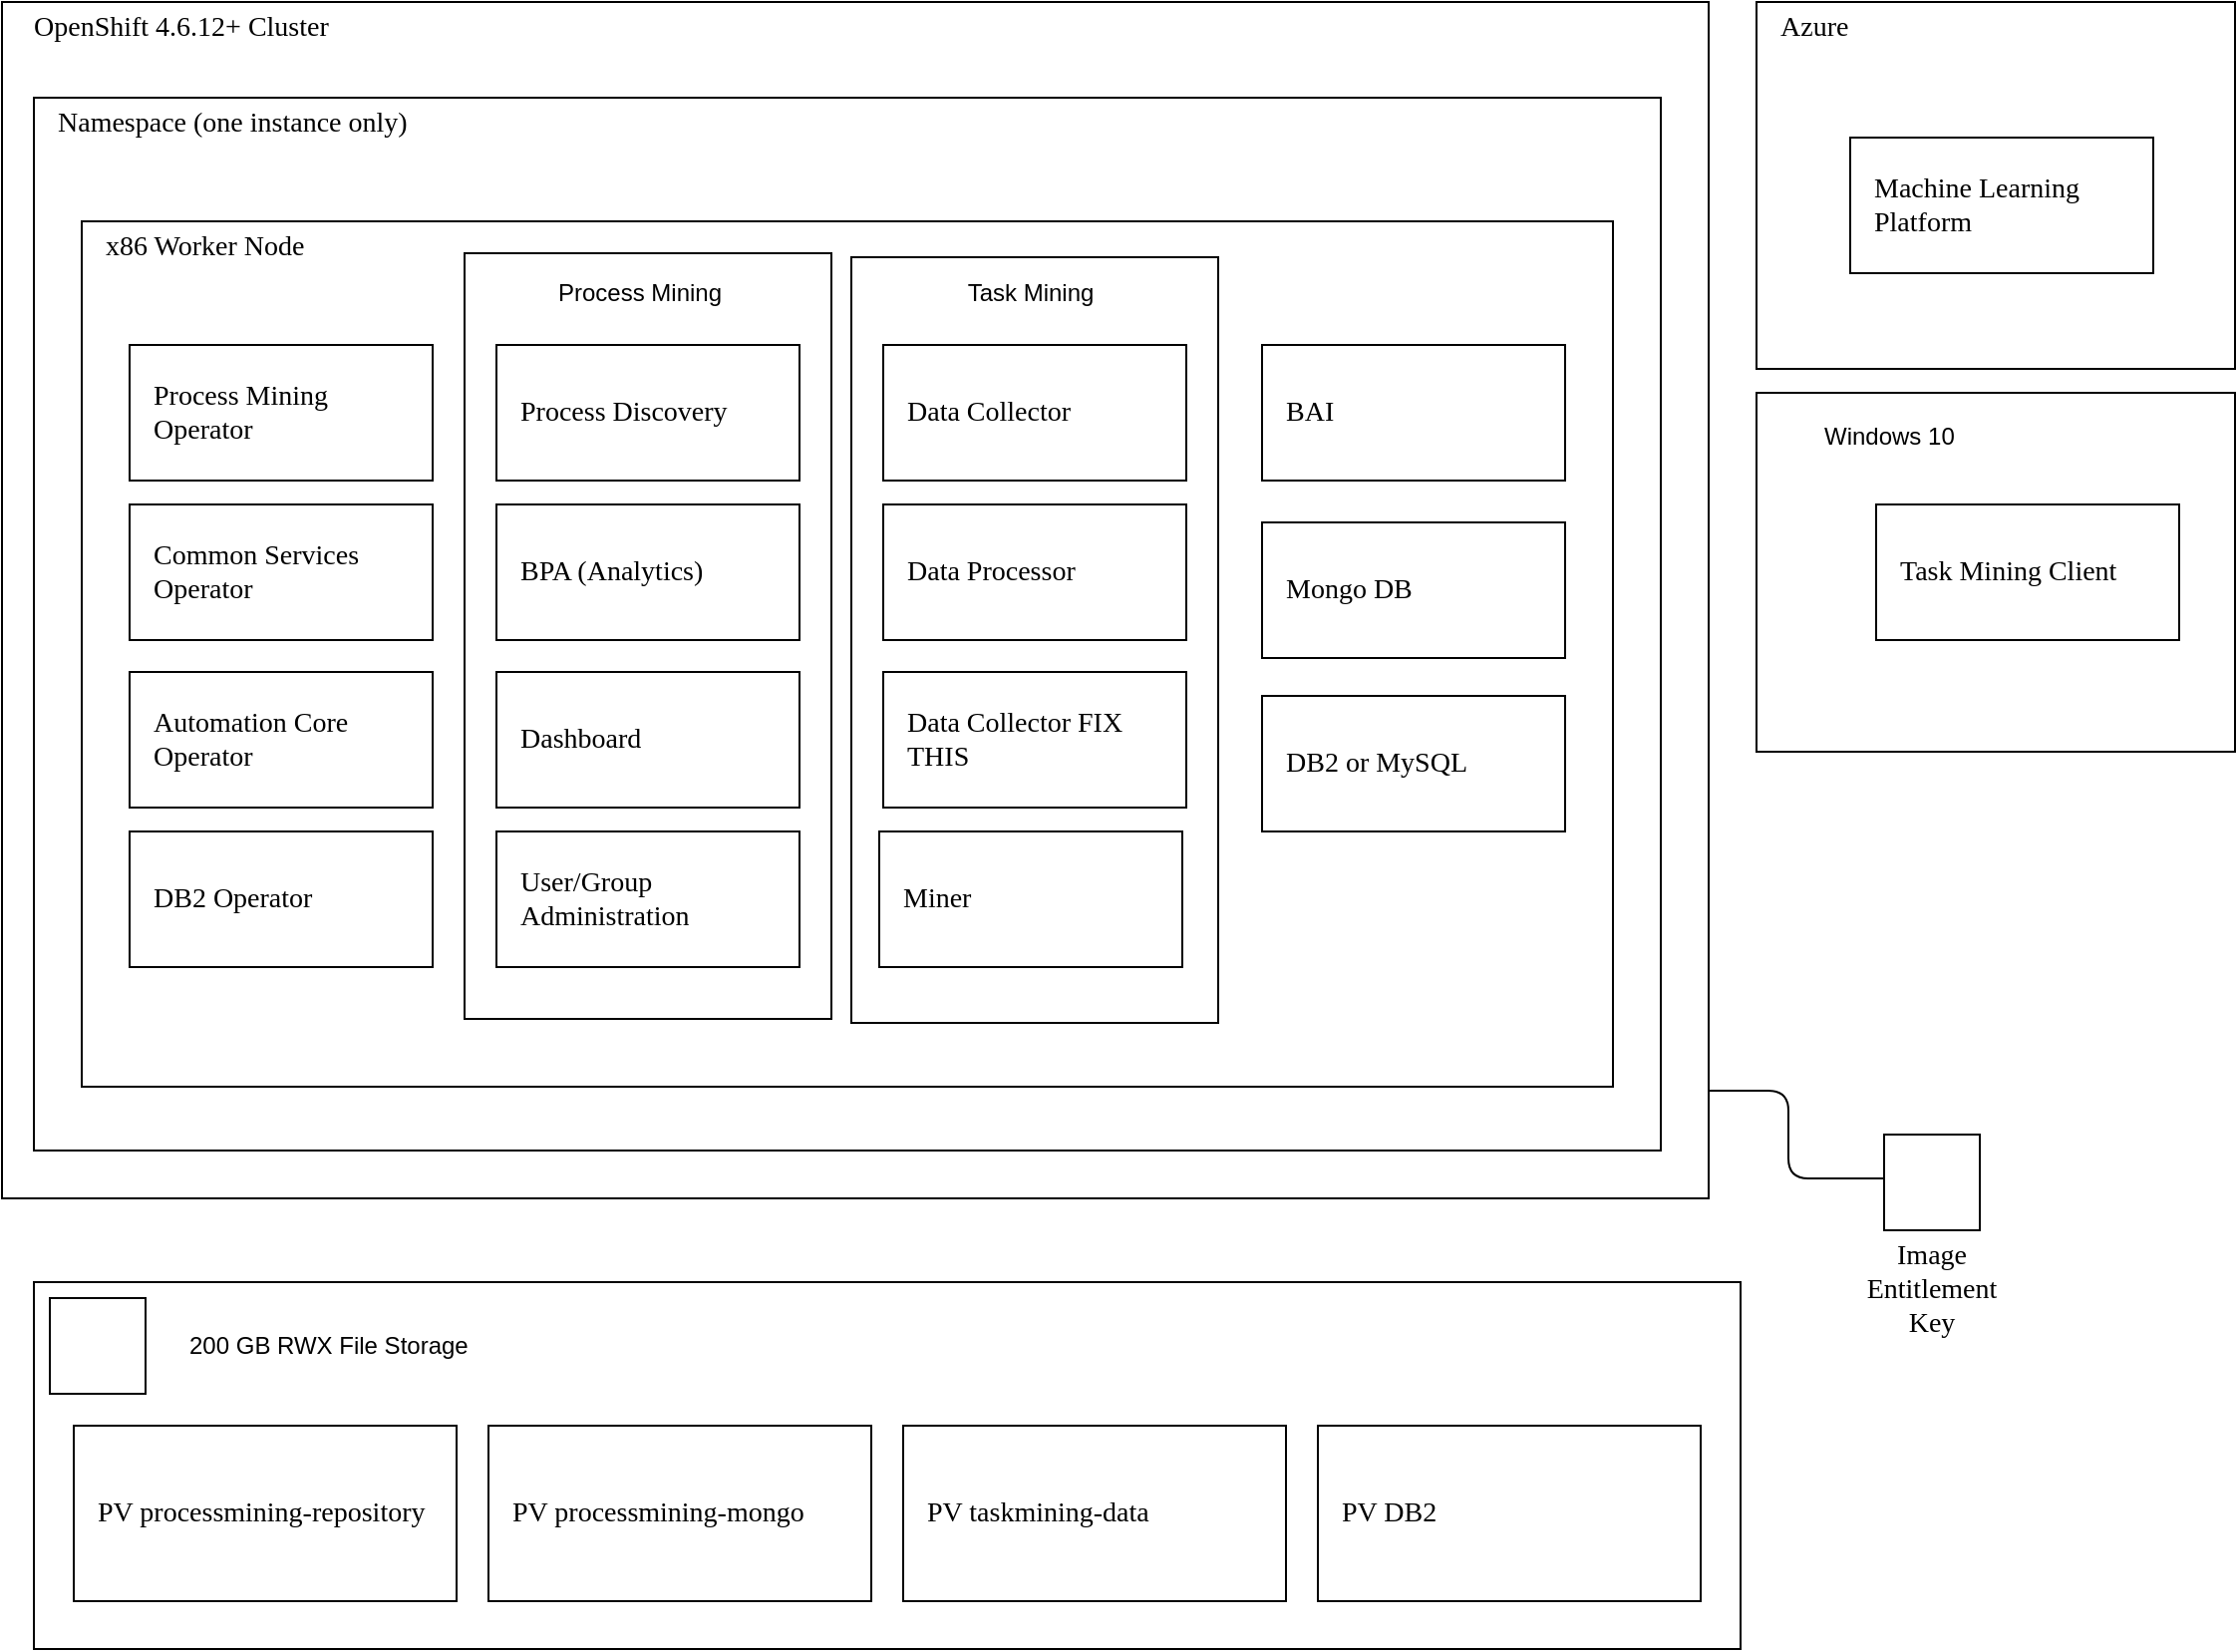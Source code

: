 ﻿<mxfile>
    <diagram id="pbYKTGtJLj7VdWI4o0ZS" name="Page-1">
        <mxGraphModel dx="894" dy="862" grid="1" gridSize="8" guides="1" tooltips="1" connect="1" arrows="1" fold="1" page="1" pageScale="1" pageWidth="1169" pageHeight="827" background="#ffffff" math="0" shadow="0">
            <root>
                <MiscDiagram modelType="MiscDiagram" lastModifiedUserId="dbush@ibm.com" description="" lastModified="2022-01-26T00:36:39Z" _id="miscdiagram_SJtZjVj4t" label="Process Mining on OCP" id="0">
                    <mxCell/>
                </MiscDiagram>
                <mxCell id="1" parent="0"/>
                <mxCell id="miscdiagram_SJtZjVj4t_23dyT2PJBjnt" value="" style="rounded=0;whiteSpace=wrap;html=1;" parent="1" vertex="1">
                    <mxGeometry x="48" y="690" width="856" height="184" as="geometry"/>
                </mxCell>
                <UserObject placeholders="1" label="" Icon-Name="file-storage--alt" id="miscdiagram_SJtZjVj4t_33dyT2PJak3M">
                    <mxCell style="shape=mxgraph.ibm2mondrian.base;shapeType=ln;shapeLayout=collapsed;colorFamily=cyan;colorBackground=noColor:noColor;html=1;whiteSpace=wrap;metaEdit=1;strokeWidth=1;collapsible=0;recursiveResize=0;expand=0;fontFamily=IBM Plex Sans;fontColor=#000000;fontSize=14;image=;verticalAlign=top;align=center;spacing=0;spacingLeft=0;spacingRight=0;spacingTop=0;spacingBottom=0;verticalLabelPosition=bottom;labelPosition=center;positionText=bottom;container=1" parent="1" vertex="1">
                        <mxGeometry x="56" y="698" width="48" height="48" as="geometry"/>
                    </mxCell>
                </UserObject>
                <UserObject placeholders="1" label="Image Entitlement Key" Icon-Name="policy" id="miscdiagram_SJtZjVj4t_43dyT2PJHxK9">
                    <mxCell style="shape=mxgraph.ibm2mondrian.base;shapeType=ln;shapeLayout=collapsed;colorFamily=red;colorBackground=noColor:noColor;html=1;whiteSpace=wrap;metaEdit=1;strokeWidth=1;collapsible=0;recursiveResize=0;expand=0;fontFamily=IBM Plex Sans;fontColor=#000000;fontSize=14;image=;verticalAlign=top;align=center;spacing=0;spacingLeft=0;spacingRight=0;spacingTop=0;spacingBottom=0;verticalLabelPosition=bottom;labelPosition=center;positionText=bottom;container=1" parent="1" vertex="1">
                        <mxGeometry x="976" y="616" width="48" height="48" as="geometry"/>
                    </mxCell>
                </UserObject>
                <mxCell id="miscdiagram_SJtZjVj4t_53dyT2PJTvfi" style="edgeStyle=orthogonalEdgeStyle;rounded=1;html=1;jumpStyle=arc;jumpSize=8;entryX=1.004;entryY=0.913;entryPerimeter=0;endArrow=none;endFill=0;jettySize=auto;orthogonalLoop=1;" parent="1" source="miscdiagram_SJtZjVj4t_43dyT2PJHxK9" target="miscdiagram_SJtZjVj4t_173dyT2PJOan1" edge="1">
                    <mxGeometry relative="1" as="geometry">
                        <Array as="points">
                            <mxPoint x="928" y="638"/>
                            <mxPoint x="928" y="594"/>
                        </Array>
                    </mxGeometry>
                </mxCell>
                <UserObject placeholders="1" label="PV &lt;span&gt;processmining-repository&lt;/span&gt;" Icon-Name="kubernetes" id="miscdiagram_SJtZjVj4t_63dyT2PJsY1q">
                    <mxCell style="shape=mxgraph.ibm2mondrian.base;shapeType=pg;shapeLayout=expanded;colorFamily=blue;colorBackground=noColor:noColor;html=1;whiteSpace=wrap;metaEdit=1;strokeWidth=1;collapsible=0;recursiveResize=0;expand=0;fontFamily=IBM Plex Sans;fontColor=#000000;fontSize=14;image=;verticalAlign=middle;align=left;spacing=0;spacingLeft=12;spacingRight=16;spacingTop=0;spacingBottom=0;container=1" parent="1" vertex="1">
                        <mxGeometry x="68" y="762" width="192" height="88" as="geometry"/>
                    </mxCell>
                </UserObject>
                <UserObject placeholders="1" label="PV &lt;span&gt;processmining-mongo&lt;/span&gt;" Icon-Name="kubernetes" _id="userobject_34RKFuzGZ2L" id="miscdiagram_SJtZjVj4t_73dyT2PJ6lEn">
                    <mxCell style="shape=mxgraph.ibm2mondrian.base;shapeType=pg;shapeLayout=expanded;colorFamily=blue;colorBackground=noColor:noColor;html=1;whiteSpace=wrap;metaEdit=1;strokeWidth=1;collapsible=0;recursiveResize=0;expand=0;fontFamily=IBM Plex Sans;fontColor=#000000;fontSize=14;image=;verticalAlign=middle;align=left;spacing=0;spacingLeft=12;spacingRight=16;spacingTop=0;spacingBottom=0;container=1" parent="1" vertex="1">
                        <mxGeometry x="276" y="762" width="192" height="88" as="geometry"/>
                    </mxCell>
                </UserObject>
                <UserObject placeholders="1" label="PV &lt;span&gt;taskmining-data&lt;/span&gt;" Icon-Name="kubernetes" _id="userobject_34RKP6IKQO2" id="miscdiagram_SJtZjVj4t_83dyT2PJSeRr">
                    <mxCell style="shape=mxgraph.ibm2mondrian.base;shapeType=pg;shapeLayout=expanded;colorFamily=blue;colorBackground=noColor:noColor;html=1;whiteSpace=wrap;metaEdit=1;strokeWidth=1;collapsible=0;recursiveResize=0;expand=0;fontFamily=IBM Plex Sans;fontColor=#000000;fontSize=14;image=;verticalAlign=middle;align=left;spacing=0;spacingLeft=12;spacingRight=16;spacingTop=0;spacingBottom=0;container=1" parent="1" vertex="1">
                        <mxGeometry x="484" y="762" width="192" height="88" as="geometry"/>
                    </mxCell>
                </UserObject>
                <UserObject placeholders="1" label="PV DB2" Icon-Name="kubernetes" _id="userobject_34RL1Zi1ryd" id="miscdiagram_SJtZjVj4t_93dyT2PJAREV">
                    <mxCell style="shape=mxgraph.ibm2mondrian.base;shapeType=pg;shapeLayout=expanded;colorFamily=blue;colorBackground=noColor:noColor;html=1;whiteSpace=wrap;metaEdit=1;strokeWidth=1;collapsible=0;recursiveResize=0;expand=0;fontFamily=IBM Plex Sans;fontColor=#000000;fontSize=14;image=;verticalAlign=middle;align=left;spacing=0;spacingLeft=12;spacingRight=16;spacingTop=0;spacingBottom=0;container=1" parent="1" vertex="1">
                        <mxGeometry x="692" y="762" width="192" height="88" as="geometry"/>
                    </mxCell>
                </UserObject>
                <mxCell id="miscdiagram_SJtZjVj4t_103dyT2PJ9dFB" value="&lt;div style=&quot;text-align: left&quot;&gt;&lt;span&gt;200 GB RWX File Storage&lt;/span&gt;&lt;/div&gt;" style="text;html=1;strokeColor=none;fillColor=none;align=left;verticalAlign=middle;whiteSpace=wrap;rounded=0;" parent="1" vertex="1">
                    <mxGeometry x="124" y="712" width="228" height="20" as="geometry"/>
                </mxCell>
                <UserObject placeholders="1" label="Azure" Icon-Name="data--center" id="miscdiagram_SJtZjVj4t_113dyT2PJBE30">
                    <mxCell style="shape=mxgraph.ibm2mondrian.base;shapeType=pg;shapeLayout=expanded;colorFamily=blue;colorBackground=noColor:noColor;html=1;whiteSpace=wrap;metaEdit=1;strokeWidth=1;collapsible=0;recursiveResize=0;expand=0;fontFamily=IBM Plex Sans;fontColor=#000000;fontSize=14;image=;verticalAlign=top;align=left;spacing=0;spacingLeft=12;spacingRight=16;spacingTop=0;spacingBottom=0;container=1" parent="1" vertex="1">
                        <mxGeometry x="912" y="48" width="240" height="184" as="geometry"/>
                    </mxCell>
                </UserObject>
                <UserObject placeholders="1" label="Machine Learning Platform" Icon-Name="cube" _id="userobject_34RPL1s2zyv" id="miscdiagram_SJtZjVj4t_123dyT2PJOxZZ">
                    <mxCell style="shape=mxgraph.ibm2mondrian.base;shapeType=lg;shapeLayout=expanded;colorFamily=green;colorBackground=noColor:noColor;html=1;whiteSpace=wrap;metaEdit=1;strokeWidth=1;collapsible=0;recursiveResize=0;expand=0;fontFamily=IBM Plex Sans;fontColor=#000000;fontSize=14;image=;verticalAlign=middle;align=left;spacing=0;spacingLeft=12;spacingRight=16;spacingTop=0;spacingBottom=0;container=1" parent="miscdiagram_SJtZjVj4t_113dyT2PJBE30" vertex="1">
                        <mxGeometry x="47" y="68" width="152" height="68" as="geometry"/>
                    </mxCell>
                </UserObject>
                <mxCell id="miscdiagram_SJtZjVj4t_133dyT2PJ1ebr" value="" style="rounded=0;whiteSpace=wrap;html=1;" parent="1" vertex="1">
                    <mxGeometry x="912" y="244" width="240" height="180" as="geometry"/>
                </mxCell>
                <mxCell id="miscdiagram_SJtZjVj4t_143dyT2PJfJsY" value="&lt;div style=&quot;text-align: left&quot;&gt;&lt;span&gt;Windows 10&lt;/span&gt;&lt;/div&gt;" style="text;html=1;strokeColor=none;fillColor=none;align=left;verticalAlign=middle;whiteSpace=wrap;rounded=0;" parent="1" vertex="1">
                    <mxGeometry x="944" y="256" width="136" height="20" as="geometry"/>
                </mxCell>
                <UserObject placeholders="1" label="Task Mining Client" Icon-Name="cube" _id="userobject_34RXVEZVEE3" id="miscdiagram_SJtZjVj4t_153dyT2PJ6x2X">
                    <mxCell style="shape=mxgraph.ibm2mondrian.base;shapeType=lg;shapeLayout=expanded;colorFamily=green;colorBackground=noColor:noColor;html=1;whiteSpace=wrap;metaEdit=1;strokeWidth=1;collapsible=0;recursiveResize=0;expand=0;fontFamily=IBM Plex Sans;fontColor=#000000;fontSize=14;image=;verticalAlign=middle;align=left;spacing=0;spacingLeft=12;spacingRight=16;spacingTop=0;spacingBottom=0;container=1" parent="1" vertex="1">
                        <mxGeometry x="972" y="300" width="152" height="68" as="geometry"/>
                    </mxCell>
                </UserObject>
                <UserObject placeholders="1" label="&lt;span style=&quot;font-family: &amp;#34;ibm plex sans&amp;#34;&quot;&gt;OpenShift 4.6.12+ Cluster&lt;/span&gt;" Icon-Name="logo--openshift" id="miscdiagram_SJtZjVj4t_163dyT2PJJx1B">
                    <mxCell style="shape=mxgraph.ibm2mondrian.base;shapeType=pg;shapeLayout=expanded;colorFamily=green;colorBackground=noColor:noColor;strokeWidth=1;html=1;whiteSpace=wrap;metaEdit=1;collapsible=0;recursiveResize=0;expand=0;fontFamily=IBM Plex Sans SmBld;fontColor=#000000;fontSize=14;image=;verticalAlign=top;align=left;spacing=0;spacingLeft=16;spacingRight=16;spacingTop=0;spacingBottom=0;container=1" parent="1" vertex="1">
                        <mxGeometry x="32" y="48" width="856" height="600" as="geometry"/>
                    </mxCell>
                </UserObject>
                <UserObject placeholders="1" label="Namespace (one instance only)" Icon-Name="border--none" id="miscdiagram_SJtZjVj4t_173dyT2PJOan1">
                    <mxCell style="shape=mxgraph.ibm2mondrian.base;shapeType=lg;shapeLayout=expanded;colorFamily=green;colorBackground=noColor:noColor;html=1;whiteSpace=wrap;metaEdit=1;strokeWidth=1;collapsible=0;recursiveResize=0;expand=0;fontFamily=IBM Plex Sans;fontColor=#000000;fontSize=14;image=;verticalAlign=top;align=left;spacing=0;spacingLeft=12;spacingRight=16;spacingTop=0;spacingBottom=0;container=1" parent="miscdiagram_SJtZjVj4t_163dyT2PJJx1B" vertex="1">
                        <mxGeometry x="16" y="48" width="816" height="528" as="geometry"/>
                    </mxCell>
                </UserObject>
                <UserObject placeholders="1" label="x86 Worker Node" Icon-Name="cloud-services" id="miscdiagram_SJtZjVj4t_183dyT2PJ8q5C">
                    <mxCell style="shape=mxgraph.ibm2mondrian.base;shapeType=lg;shapeLayout=expanded;colorFamily=blue;colorBackground=noColor:noColor;html=1;whiteSpace=wrap;metaEdit=1;strokeWidth=1;collapsible=0;recursiveResize=0;expand=0;fontFamily=IBM Plex Sans;fontColor=#000000;fontSize=14;image=;verticalAlign=top;align=left;spacing=0;spacingLeft=12;spacingRight=16;spacingTop=0;spacingBottom=0;container=1" parent="miscdiagram_SJtZjVj4t_173dyT2PJOan1" vertex="1">
                        <mxGeometry x="24" y="62" width="768" height="434" as="geometry"/>
                    </mxCell>
                </UserObject>
                <mxCell id="miscdiagram_SJtZjVj4t_193dyT2PJHf3o" value="" style="rounded=0;whiteSpace=wrap;html=1;" parent="miscdiagram_SJtZjVj4t_183dyT2PJ8q5C" vertex="1">
                    <mxGeometry x="192" y="16" width="184" height="384" as="geometry"/>
                </mxCell>
                <UserObject placeholders="1" label="Process Mining Operator" Icon-Name="cube" id="miscdiagram_SJtZjVj4t_203dyT2PJKGx4">
                    <mxCell style="shape=mxgraph.ibm2mondrian.base;shapeType=lg;shapeLayout=expanded;colorFamily=green;colorBackground=noColor:noColor;html=1;whiteSpace=wrap;metaEdit=1;strokeWidth=1;collapsible=0;recursiveResize=0;expand=0;fontFamily=IBM Plex Sans;fontColor=#000000;fontSize=14;image=;verticalAlign=middle;align=left;spacing=0;spacingLeft=12;spacingRight=16;spacingTop=0;spacingBottom=0;container=1" parent="miscdiagram_SJtZjVj4t_183dyT2PJ8q5C" vertex="1">
                        <mxGeometry x="24" y="62" width="152" height="68" as="geometry"/>
                    </mxCell>
                </UserObject>
                <UserObject placeholders="1" label="Process Discovery" Icon-Name="cube" _id="userobject_34RC2QpgTND" id="miscdiagram_SJtZjVj4t_213dyT2PJpJus">
                    <mxCell style="shape=mxgraph.ibm2mondrian.base;shapeType=lg;shapeLayout=expanded;colorFamily=green;colorBackground=noColor:noColor;html=1;whiteSpace=wrap;metaEdit=1;strokeWidth=1;collapsible=0;recursiveResize=0;expand=0;fontFamily=IBM Plex Sans;fontColor=#000000;fontSize=14;image=;verticalAlign=middle;align=left;spacing=0;spacingLeft=12;spacingRight=16;spacingTop=0;spacingBottom=0;container=1" parent="miscdiagram_SJtZjVj4t_183dyT2PJ8q5C" vertex="1">
                        <mxGeometry x="208" y="62" width="152" height="68" as="geometry"/>
                    </mxCell>
                </UserObject>
                <UserObject placeholders="1" label="BPA (Analytics)" Icon-Name="cube" _id="userobject_34RCzoeQQOp" id="miscdiagram_SJtZjVj4t_223dyT2PJzunV">
                    <mxCell style="shape=mxgraph.ibm2mondrian.base;shapeType=lg;shapeLayout=expanded;colorFamily=green;colorBackground=noColor:noColor;html=1;whiteSpace=wrap;metaEdit=1;strokeWidth=1;collapsible=0;recursiveResize=0;expand=0;fontFamily=IBM Plex Sans;fontColor=#000000;fontSize=14;image=;verticalAlign=middle;align=left;spacing=0;spacingLeft=12;spacingRight=16;spacingTop=0;spacingBottom=0;container=1" parent="miscdiagram_SJtZjVj4t_183dyT2PJ8q5C" vertex="1">
                        <mxGeometry x="208" y="142" width="152" height="68" as="geometry"/>
                    </mxCell>
                </UserObject>
                <UserObject placeholders="1" label="Dashboard" Icon-Name="cube" _id="userobject_34RCUQ8Kz9k" id="miscdiagram_SJtZjVj4t_233dyT2PJ0xON">
                    <mxCell style="shape=mxgraph.ibm2mondrian.base;shapeType=lg;shapeLayout=expanded;colorFamily=green;colorBackground=noColor:noColor;html=1;whiteSpace=wrap;metaEdit=1;strokeWidth=1;collapsible=0;recursiveResize=0;expand=0;fontFamily=IBM Plex Sans;fontColor=#000000;fontSize=14;image=;verticalAlign=middle;align=left;spacing=0;spacingLeft=12;spacingRight=16;spacingTop=0;spacingBottom=0;container=1" parent="miscdiagram_SJtZjVj4t_183dyT2PJ8q5C" vertex="1">
                        <mxGeometry x="208" y="226" width="152" height="68" as="geometry"/>
                    </mxCell>
                </UserObject>
                <UserObject placeholders="1" label="User/Group Administration" Icon-Name="cube" _id="userobject_34RD9xyVYJp" id="miscdiagram_SJtZjVj4t_243dyT2PJM1nf">
                    <mxCell style="shape=mxgraph.ibm2mondrian.base;shapeType=lg;shapeLayout=expanded;colorFamily=green;colorBackground=noColor:noColor;html=1;whiteSpace=wrap;metaEdit=1;strokeWidth=1;collapsible=0;recursiveResize=0;expand=0;fontFamily=IBM Plex Sans;fontColor=#000000;fontSize=14;image=;verticalAlign=middle;align=left;spacing=0;spacingLeft=12;spacingRight=16;spacingTop=0;spacingBottom=0;container=1" parent="miscdiagram_SJtZjVj4t_183dyT2PJ8q5C" vertex="1">
                        <mxGeometry x="208" y="306" width="152" height="68" as="geometry"/>
                    </mxCell>
                </UserObject>
                <mxCell id="miscdiagram_SJtZjVj4t_253dyT2PJo9GT" value="Process Mining" style="text;html=1;strokeColor=none;fillColor=none;align=center;verticalAlign=middle;whiteSpace=wrap;rounded=0;" parent="miscdiagram_SJtZjVj4t_183dyT2PJ8q5C" vertex="1">
                    <mxGeometry x="208" y="26" width="144" height="20" as="geometry"/>
                </mxCell>
                <mxCell id="miscdiagram_SJtZjVj4t_263dyT2PJ8bH3" value="" style="rounded=0;whiteSpace=wrap;html=1;" parent="miscdiagram_SJtZjVj4t_183dyT2PJ8q5C" vertex="1">
                    <mxGeometry x="386" y="18" width="184" height="384" as="geometry"/>
                </mxCell>
                <mxCell id="miscdiagram_SJtZjVj4t_273dyT2PJWNAH" value="Task Mining" style="text;html=1;strokeColor=none;fillColor=none;align=center;verticalAlign=middle;whiteSpace=wrap;rounded=0;" parent="miscdiagram_SJtZjVj4t_183dyT2PJ8q5C" vertex="1">
                    <mxGeometry x="400" y="26" width="152" height="20" as="geometry"/>
                </mxCell>
                <UserObject placeholders="1" label="Data Collector" Icon-Name="cube" _id="userobject_34REKvFn6u4" id="miscdiagram_SJtZjVj4t_283dyT2PJ6GkA">
                    <mxCell style="shape=mxgraph.ibm2mondrian.base;shapeType=lg;shapeLayout=expanded;colorFamily=green;colorBackground=noColor:noColor;html=1;whiteSpace=wrap;metaEdit=1;strokeWidth=1;collapsible=0;recursiveResize=0;expand=0;fontFamily=IBM Plex Sans;fontColor=#000000;fontSize=14;image=;verticalAlign=middle;align=left;spacing=0;spacingLeft=12;spacingRight=16;spacingTop=0;spacingBottom=0;container=1" parent="miscdiagram_SJtZjVj4t_183dyT2PJ8q5C" vertex="1">
                        <mxGeometry x="402" y="62" width="152" height="68" as="geometry"/>
                    </mxCell>
                </UserObject>
                <UserObject placeholders="1" label="Data Processor" Icon-Name="cube" _id="userobject_34REVV2qold" id="miscdiagram_SJtZjVj4t_293dyT2PJlDQ2">
                    <mxCell style="shape=mxgraph.ibm2mondrian.base;shapeType=lg;shapeLayout=expanded;colorFamily=green;colorBackground=noColor:noColor;html=1;whiteSpace=wrap;metaEdit=1;strokeWidth=1;collapsible=0;recursiveResize=0;expand=0;fontFamily=IBM Plex Sans;fontColor=#000000;fontSize=14;image=;verticalAlign=middle;align=left;spacing=0;spacingLeft=12;spacingRight=16;spacingTop=0;spacingBottom=0;container=1" parent="miscdiagram_SJtZjVj4t_183dyT2PJ8q5C" vertex="1">
                        <mxGeometry x="402" y="142" width="152" height="68" as="geometry"/>
                    </mxCell>
                </UserObject>
                <UserObject placeholders="1" label="Data Collector FIX THIS" Icon-Name="cube" _id="userobject_34REZYxfvTb" id="miscdiagram_SJtZjVj4t_303dyT2PJFBI8">
                    <mxCell style="shape=mxgraph.ibm2mondrian.base;shapeType=lg;shapeLayout=expanded;colorFamily=green;colorBackground=noColor:noColor;html=1;whiteSpace=wrap;metaEdit=1;strokeWidth=1;collapsible=0;recursiveResize=0;expand=0;fontFamily=IBM Plex Sans;fontColor=#000000;fontSize=14;image=;verticalAlign=middle;align=left;spacing=0;spacingLeft=12;spacingRight=16;spacingTop=0;spacingBottom=0;container=1" parent="miscdiagram_SJtZjVj4t_183dyT2PJ8q5C" vertex="1">
                        <mxGeometry x="402" y="226" width="152" height="68" as="geometry"/>
                    </mxCell>
                </UserObject>
                <UserObject placeholders="1" label="Miner" Icon-Name="cube" _id="userobject_34RF5m3SAZT" id="miscdiagram_SJtZjVj4t_313dyT2PJywuM">
                    <mxCell style="shape=mxgraph.ibm2mondrian.base;shapeType=lg;shapeLayout=expanded;colorFamily=green;colorBackground=noColor:noColor;html=1;whiteSpace=wrap;metaEdit=1;strokeWidth=1;collapsible=0;recursiveResize=0;expand=0;fontFamily=IBM Plex Sans;fontColor=#000000;fontSize=14;image=;verticalAlign=middle;align=left;spacing=0;spacingLeft=12;spacingRight=16;spacingTop=0;spacingBottom=0;container=1" parent="miscdiagram_SJtZjVj4t_183dyT2PJ8q5C" vertex="1">
                        <mxGeometry x="400" y="306" width="152" height="68" as="geometry"/>
                    </mxCell>
                </UserObject>
                <UserObject placeholders="1" label="Common Services Operator" Icon-Name="cube" _id="userobject_34RH08JOPxN" id="miscdiagram_SJtZjVj4t_323dyT2PJiG3U">
                    <mxCell style="shape=mxgraph.ibm2mondrian.base;shapeType=lg;shapeLayout=expanded;colorFamily=green;colorBackground=noColor:noColor;html=1;whiteSpace=wrap;metaEdit=1;strokeWidth=1;collapsible=0;recursiveResize=0;expand=0;fontFamily=IBM Plex Sans;fontColor=#000000;fontSize=14;image=;verticalAlign=middle;align=left;spacing=0;spacingLeft=12;spacingRight=16;spacingTop=0;spacingBottom=0;container=1" parent="miscdiagram_SJtZjVj4t_183dyT2PJ8q5C" vertex="1">
                        <mxGeometry x="24" y="142" width="152" height="68" as="geometry"/>
                    </mxCell>
                </UserObject>
                <UserObject placeholders="1" label="Automation Core Operator" Icon-Name="cube" _id="userobject_34RH5M2TCiE" id="miscdiagram_SJtZjVj4t_333dyT2PJgn8V">
                    <mxCell style="shape=mxgraph.ibm2mondrian.base;shapeType=lg;shapeLayout=expanded;colorFamily=green;colorBackground=noColor:noColor;html=1;whiteSpace=wrap;metaEdit=1;strokeWidth=1;collapsible=0;recursiveResize=0;expand=0;fontFamily=IBM Plex Sans;fontColor=#000000;fontSize=14;image=;verticalAlign=middle;align=left;spacing=0;spacingLeft=12;spacingRight=16;spacingTop=0;spacingBottom=0;container=1" parent="miscdiagram_SJtZjVj4t_183dyT2PJ8q5C" vertex="1">
                        <mxGeometry x="24" y="226" width="152" height="68" as="geometry"/>
                    </mxCell>
                </UserObject>
                <UserObject placeholders="1" label="DB2 Operator" Icon-Name="cube" _id="userobject_34RHfCjIIhX" id="miscdiagram_SJtZjVj4t_343dyT2PJK4li">
                    <mxCell style="shape=mxgraph.ibm2mondrian.base;shapeType=lg;shapeLayout=expanded;colorFamily=green;colorBackground=noColor:noColor;html=1;whiteSpace=wrap;metaEdit=1;strokeWidth=1;collapsible=0;recursiveResize=0;expand=0;fontFamily=IBM Plex Sans;fontColor=#000000;fontSize=14;image=;verticalAlign=middle;align=left;spacing=0;spacingLeft=12;spacingRight=16;spacingTop=0;spacingBottom=0;container=1" parent="miscdiagram_SJtZjVj4t_183dyT2PJ8q5C" vertex="1">
                        <mxGeometry x="24" y="306" width="152" height="68" as="geometry"/>
                    </mxCell>
                </UserObject>
                <UserObject placeholders="1" label="BAI" Icon-Name="cube" _id="userobject_34RHXnpv8lv" id="miscdiagram_SJtZjVj4t_353dyT2PJA1Qj">
                    <mxCell style="shape=mxgraph.ibm2mondrian.base;shapeType=lg;shapeLayout=expanded;colorFamily=green;colorBackground=noColor:noColor;html=1;whiteSpace=wrap;metaEdit=1;strokeWidth=1;collapsible=0;recursiveResize=0;expand=0;fontFamily=IBM Plex Sans;fontColor=#000000;fontSize=14;image=;verticalAlign=middle;align=left;spacing=0;spacingLeft=12;spacingRight=16;spacingTop=0;spacingBottom=0;container=1" parent="miscdiagram_SJtZjVj4t_183dyT2PJ8q5C" vertex="1">
                        <mxGeometry x="592" y="62" width="152" height="68" as="geometry"/>
                    </mxCell>
                </UserObject>
                <UserObject placeholders="1" label="Mongo DB" Icon-Name="cube" _id="userobject_34RIUNTgvTt" id="miscdiagram_SJtZjVj4t_363dyT2PJTaYS">
                    <mxCell style="shape=mxgraph.ibm2mondrian.base;shapeType=lg;shapeLayout=expanded;colorFamily=green;colorBackground=noColor:noColor;html=1;whiteSpace=wrap;metaEdit=1;strokeWidth=1;collapsible=0;recursiveResize=0;expand=0;fontFamily=IBM Plex Sans;fontColor=#000000;fontSize=14;image=;verticalAlign=middle;align=left;spacing=0;spacingLeft=12;spacingRight=16;spacingTop=0;spacingBottom=0;container=1" parent="miscdiagram_SJtZjVj4t_183dyT2PJ8q5C" vertex="1">
                        <mxGeometry x="592" y="151" width="152" height="68" as="geometry"/>
                    </mxCell>
                </UserObject>
                <UserObject placeholders="1" label="DB2 or MySQL" Icon-Name="cube" _id="userobject_34RJ6gQMs2x" id="miscdiagram_SJtZjVj4t_373dyT2PJZq71">
                    <mxCell style="shape=mxgraph.ibm2mondrian.base;shapeType=lg;shapeLayout=expanded;colorFamily=green;colorBackground=noColor:noColor;html=1;whiteSpace=wrap;metaEdit=1;strokeWidth=1;collapsible=0;recursiveResize=0;expand=0;fontFamily=IBM Plex Sans;fontColor=#000000;fontSize=14;image=;verticalAlign=middle;align=left;spacing=0;spacingLeft=12;spacingRight=16;spacingTop=0;spacingBottom=0;container=1" parent="miscdiagram_SJtZjVj4t_183dyT2PJ8q5C" vertex="1">
                        <mxGeometry x="592" y="238" width="152" height="68" as="geometry"/>
                    </mxCell>
                </UserObject>
            </root>
        </mxGraphModel>
    </diagram>
</mxfile>